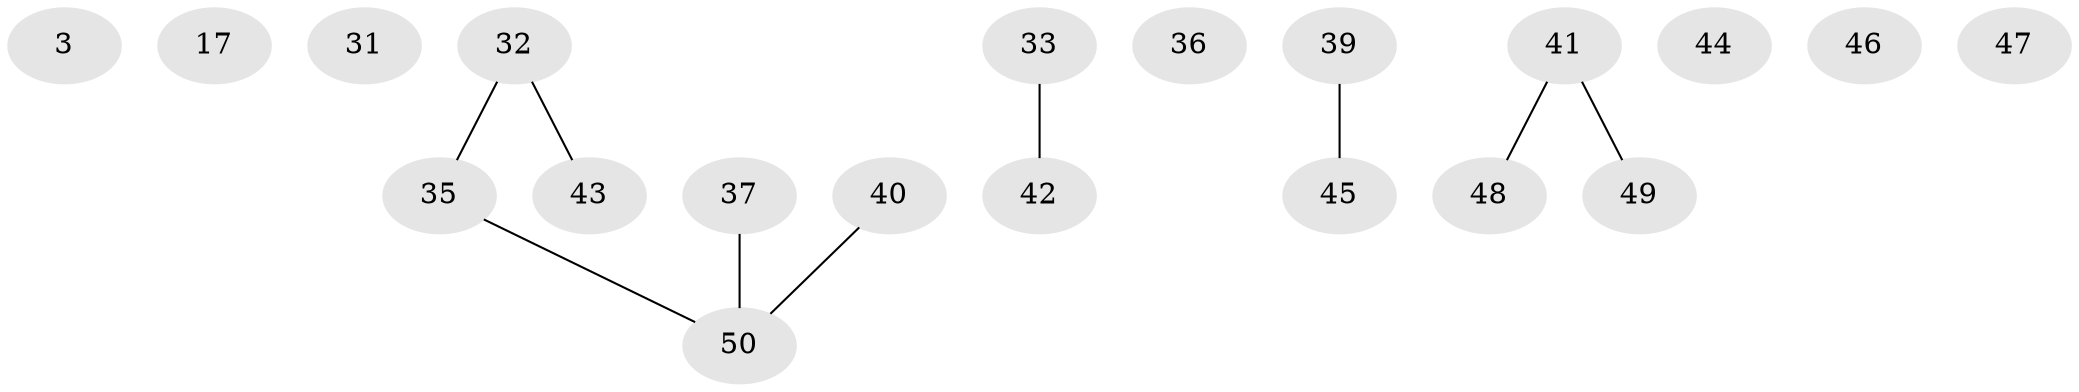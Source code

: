 // original degree distribution, {2: 0.24, 0: 0.1, 1: 0.46, 3: 0.18, 4: 0.02}
// Generated by graph-tools (version 1.1) at 2025/43/03/04/25 21:43:30]
// undirected, 20 vertices, 9 edges
graph export_dot {
graph [start="1"]
  node [color=gray90,style=filled];
  3;
  17;
  31;
  32 [super="+29"];
  33;
  35 [super="+15+1+30"];
  36 [super="+19"];
  37;
  39;
  40 [super="+22"];
  41 [super="+21+18"];
  42;
  43 [super="+26"];
  44;
  45;
  46 [super="+8+28"];
  47;
  48 [super="+13+38+27+34+16+20"];
  49;
  50 [super="+23+5+25"];
  32 -- 35;
  32 -- 43;
  33 -- 42;
  35 -- 50;
  37 -- 50;
  39 -- 45;
  40 -- 50;
  41 -- 49;
  41 -- 48;
}
